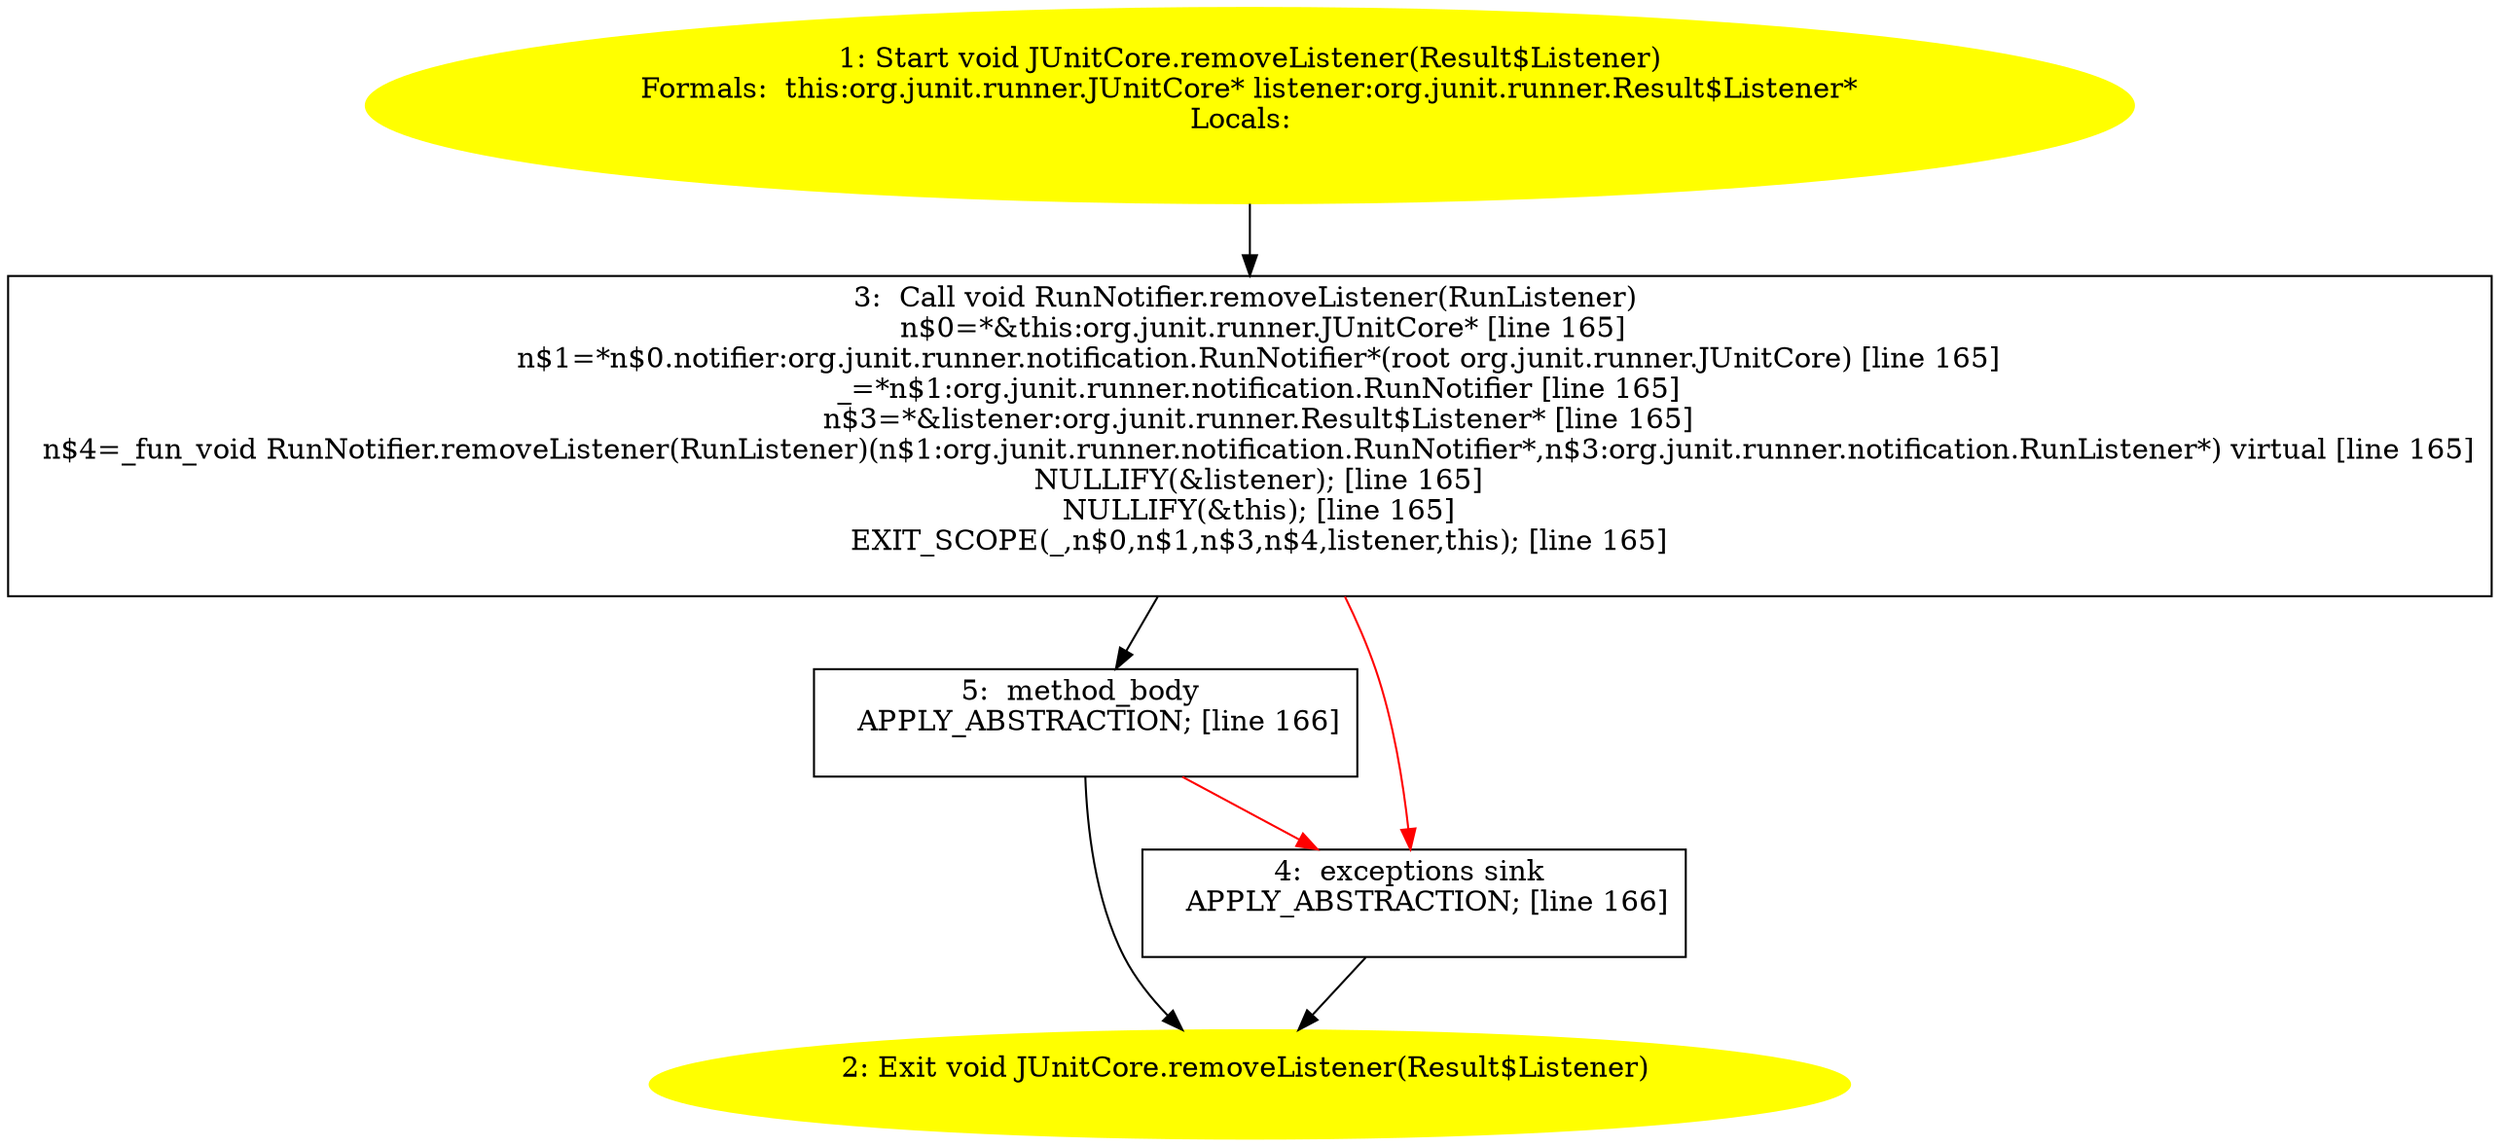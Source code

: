 /* @generated */
digraph cfg {
"org.junit.runner.JUnitCore.removeListener(org.junit.runner.Result$Listener):void.b241e15b74f0358da298922304a229ec_1" [label="1: Start void JUnitCore.removeListener(Result$Listener)\nFormals:  this:org.junit.runner.JUnitCore* listener:org.junit.runner.Result$Listener*\nLocals:  \n  " color=yellow style=filled]
	

	 "org.junit.runner.JUnitCore.removeListener(org.junit.runner.Result$Listener):void.b241e15b74f0358da298922304a229ec_1" -> "org.junit.runner.JUnitCore.removeListener(org.junit.runner.Result$Listener):void.b241e15b74f0358da298922304a229ec_3" ;
"org.junit.runner.JUnitCore.removeListener(org.junit.runner.Result$Listener):void.b241e15b74f0358da298922304a229ec_2" [label="2: Exit void JUnitCore.removeListener(Result$Listener) \n  " color=yellow style=filled]
	

"org.junit.runner.JUnitCore.removeListener(org.junit.runner.Result$Listener):void.b241e15b74f0358da298922304a229ec_3" [label="3:  Call void RunNotifier.removeListener(RunListener) \n   n$0=*&this:org.junit.runner.JUnitCore* [line 165]\n  n$1=*n$0.notifier:org.junit.runner.notification.RunNotifier*(root org.junit.runner.JUnitCore) [line 165]\n  _=*n$1:org.junit.runner.notification.RunNotifier [line 165]\n  n$3=*&listener:org.junit.runner.Result$Listener* [line 165]\n  n$4=_fun_void RunNotifier.removeListener(RunListener)(n$1:org.junit.runner.notification.RunNotifier*,n$3:org.junit.runner.notification.RunListener*) virtual [line 165]\n  NULLIFY(&listener); [line 165]\n  NULLIFY(&this); [line 165]\n  EXIT_SCOPE(_,n$0,n$1,n$3,n$4,listener,this); [line 165]\n " shape="box"]
	

	 "org.junit.runner.JUnitCore.removeListener(org.junit.runner.Result$Listener):void.b241e15b74f0358da298922304a229ec_3" -> "org.junit.runner.JUnitCore.removeListener(org.junit.runner.Result$Listener):void.b241e15b74f0358da298922304a229ec_5" ;
	 "org.junit.runner.JUnitCore.removeListener(org.junit.runner.Result$Listener):void.b241e15b74f0358da298922304a229ec_3" -> "org.junit.runner.JUnitCore.removeListener(org.junit.runner.Result$Listener):void.b241e15b74f0358da298922304a229ec_4" [color="red" ];
"org.junit.runner.JUnitCore.removeListener(org.junit.runner.Result$Listener):void.b241e15b74f0358da298922304a229ec_4" [label="4:  exceptions sink \n   APPLY_ABSTRACTION; [line 166]\n " shape="box"]
	

	 "org.junit.runner.JUnitCore.removeListener(org.junit.runner.Result$Listener):void.b241e15b74f0358da298922304a229ec_4" -> "org.junit.runner.JUnitCore.removeListener(org.junit.runner.Result$Listener):void.b241e15b74f0358da298922304a229ec_2" ;
"org.junit.runner.JUnitCore.removeListener(org.junit.runner.Result$Listener):void.b241e15b74f0358da298922304a229ec_5" [label="5:  method_body \n   APPLY_ABSTRACTION; [line 166]\n " shape="box"]
	

	 "org.junit.runner.JUnitCore.removeListener(org.junit.runner.Result$Listener):void.b241e15b74f0358da298922304a229ec_5" -> "org.junit.runner.JUnitCore.removeListener(org.junit.runner.Result$Listener):void.b241e15b74f0358da298922304a229ec_2" ;
	 "org.junit.runner.JUnitCore.removeListener(org.junit.runner.Result$Listener):void.b241e15b74f0358da298922304a229ec_5" -> "org.junit.runner.JUnitCore.removeListener(org.junit.runner.Result$Listener):void.b241e15b74f0358da298922304a229ec_4" [color="red" ];
}
